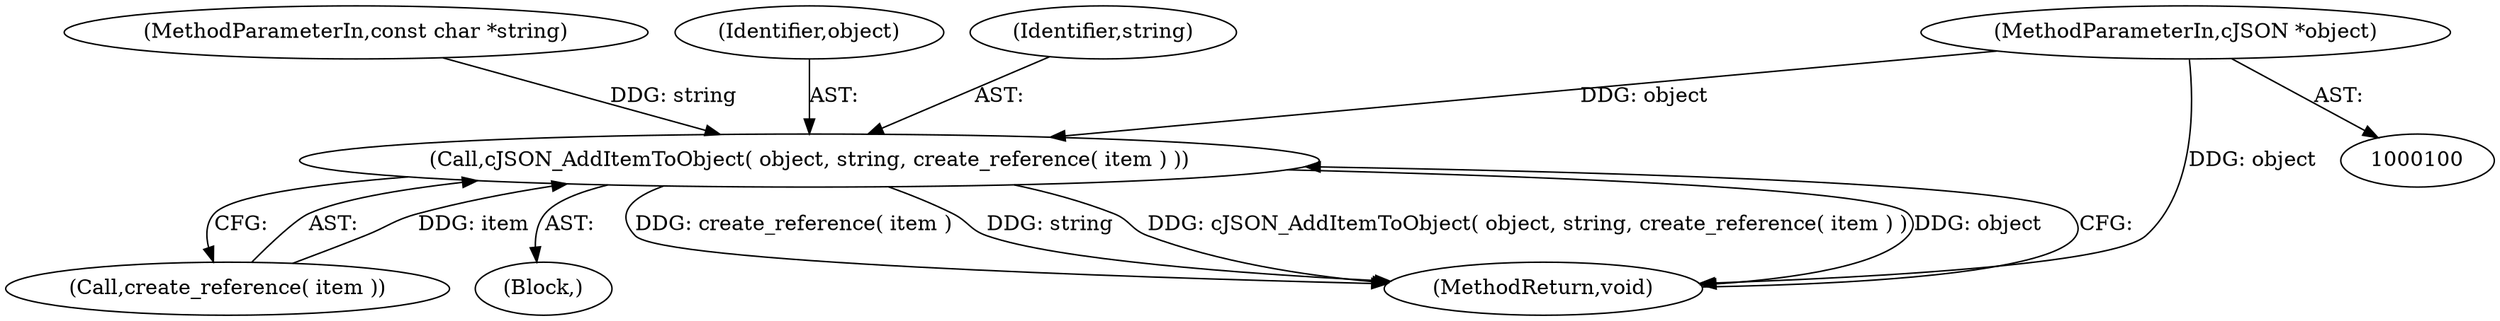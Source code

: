 digraph "1_iperf_91f2fa59e8ed80dfbf400add0164ee0e508e412a_0@pointer" {
"1000101" [label="(MethodParameterIn,cJSON *object)"];
"1000105" [label="(Call,cJSON_AddItemToObject( object, string, create_reference( item ) ))"];
"1000108" [label="(Call,create_reference( item ))"];
"1000104" [label="(Block,)"];
"1000102" [label="(MethodParameterIn,const char *string)"];
"1000110" [label="(MethodReturn,void)"];
"1000106" [label="(Identifier,object)"];
"1000107" [label="(Identifier,string)"];
"1000101" [label="(MethodParameterIn,cJSON *object)"];
"1000105" [label="(Call,cJSON_AddItemToObject( object, string, create_reference( item ) ))"];
"1000101" -> "1000100"  [label="AST: "];
"1000101" -> "1000110"  [label="DDG: object"];
"1000101" -> "1000105"  [label="DDG: object"];
"1000105" -> "1000104"  [label="AST: "];
"1000105" -> "1000108"  [label="CFG: "];
"1000106" -> "1000105"  [label="AST: "];
"1000107" -> "1000105"  [label="AST: "];
"1000108" -> "1000105"  [label="AST: "];
"1000110" -> "1000105"  [label="CFG: "];
"1000105" -> "1000110"  [label="DDG: create_reference( item )"];
"1000105" -> "1000110"  [label="DDG: string"];
"1000105" -> "1000110"  [label="DDG: cJSON_AddItemToObject( object, string, create_reference( item ) )"];
"1000105" -> "1000110"  [label="DDG: object"];
"1000102" -> "1000105"  [label="DDG: string"];
"1000108" -> "1000105"  [label="DDG: item"];
}
